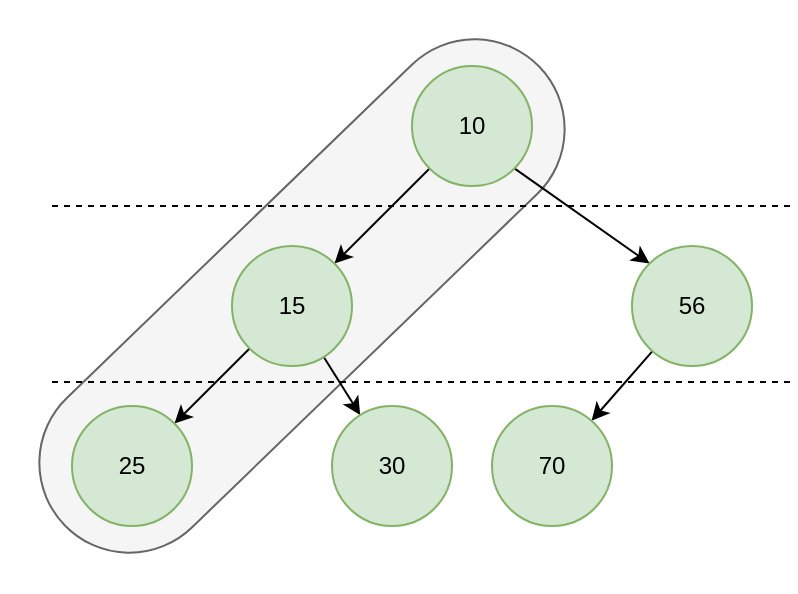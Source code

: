 <mxfile version="12.2.2" type="device" pages="1"><diagram id="n0e8WxNBBWobuaCLg8mo" name="堆树"><mxGraphModel dx="786" dy="537" grid="1" gridSize="10" guides="1" tooltips="1" connect="1" arrows="1" fold="1" page="1" pageScale="1" pageWidth="827" pageHeight="1169" math="0" shadow="0"><root><mxCell id="0"/><mxCell id="1" parent="0"/><mxCell id="XSGiKG2ndP5-dXPR3l4R-26" value="" style="rounded=1;whiteSpace=wrap;html=1;rotation=-44;fillColor=#f5f5f5;strokeColor=#666666;fontColor=#333333;arcSize=50;" vertex="1" parent="1"><mxGeometry x="70" y="180" width="330" height="90" as="geometry"/></mxCell><mxCell id="XSGiKG2ndP5-dXPR3l4R-4" value="" style="rounded=0;orthogonalLoop=1;jettySize=auto;html=1;exitX=0;exitY=1;exitDx=0;exitDy=0;" edge="1" parent="1" source="XSGiKG2ndP5-dXPR3l4R-1" target="XSGiKG2ndP5-dXPR3l4R-3"><mxGeometry relative="1" as="geometry"/></mxCell><mxCell id="XSGiKG2ndP5-dXPR3l4R-6" value="" style="rounded=0;orthogonalLoop=1;jettySize=auto;html=1;exitX=1;exitY=1;exitDx=0;exitDy=0;entryX=0;entryY=0;entryDx=0;entryDy=0;" edge="1" parent="1" source="XSGiKG2ndP5-dXPR3l4R-1" target="XSGiKG2ndP5-dXPR3l4R-5"><mxGeometry relative="1" as="geometry"/></mxCell><mxCell id="XSGiKG2ndP5-dXPR3l4R-1" value="10" style="ellipse;whiteSpace=wrap;html=1;aspect=fixed;fillColor=#d5e8d4;strokeColor=#82b366;" vertex="1" parent="1"><mxGeometry x="290" y="110" width="60" height="60" as="geometry"/></mxCell><mxCell id="XSGiKG2ndP5-dXPR3l4R-14" value="" style="edgeStyle=none;rounded=0;orthogonalLoop=1;jettySize=auto;html=1;" edge="1" parent="1" source="XSGiKG2ndP5-dXPR3l4R-5" target="XSGiKG2ndP5-dXPR3l4R-13"><mxGeometry relative="1" as="geometry"/></mxCell><mxCell id="XSGiKG2ndP5-dXPR3l4R-5" value="56" style="ellipse;whiteSpace=wrap;html=1;aspect=fixed;fillColor=#d5e8d4;strokeColor=#82b366;" vertex="1" parent="1"><mxGeometry x="400" y="200" width="60" height="60" as="geometry"/></mxCell><mxCell id="XSGiKG2ndP5-dXPR3l4R-13" value="70" style="ellipse;whiteSpace=wrap;html=1;aspect=fixed;fillColor=#d5e8d4;strokeColor=#82b366;" vertex="1" parent="1"><mxGeometry x="330" y="280" width="60" height="60" as="geometry"/></mxCell><mxCell id="XSGiKG2ndP5-dXPR3l4R-9" value="" style="edgeStyle=none;rounded=0;orthogonalLoop=1;jettySize=auto;html=1;" edge="1" parent="1" source="XSGiKG2ndP5-dXPR3l4R-3" target="XSGiKG2ndP5-dXPR3l4R-8"><mxGeometry relative="1" as="geometry"/></mxCell><mxCell id="XSGiKG2ndP5-dXPR3l4R-12" value="" style="edgeStyle=none;rounded=0;orthogonalLoop=1;jettySize=auto;html=1;" edge="1" parent="1" source="XSGiKG2ndP5-dXPR3l4R-3" target="XSGiKG2ndP5-dXPR3l4R-11"><mxGeometry relative="1" as="geometry"/></mxCell><mxCell id="XSGiKG2ndP5-dXPR3l4R-3" value="15" style="ellipse;whiteSpace=wrap;html=1;aspect=fixed;fillColor=#d5e8d4;strokeColor=#82b366;" vertex="1" parent="1"><mxGeometry x="200" y="200" width="60" height="60" as="geometry"/></mxCell><mxCell id="XSGiKG2ndP5-dXPR3l4R-11" value="30" style="ellipse;whiteSpace=wrap;html=1;aspect=fixed;fillColor=#d5e8d4;strokeColor=#82b366;" vertex="1" parent="1"><mxGeometry x="250" y="280" width="60" height="60" as="geometry"/></mxCell><mxCell id="XSGiKG2ndP5-dXPR3l4R-8" value="25" style="ellipse;whiteSpace=wrap;html=1;aspect=fixed;fillColor=#d5e8d4;strokeColor=#82b366;" vertex="1" parent="1"><mxGeometry x="120" y="280" width="60" height="60" as="geometry"/></mxCell><mxCell id="XSGiKG2ndP5-dXPR3l4R-22" value="" style="endArrow=none;dashed=1;html=1;" edge="1" parent="1"><mxGeometry width="50" height="50" relative="1" as="geometry"><mxPoint x="110" y="268" as="sourcePoint"/><mxPoint x="480" y="268" as="targetPoint"/></mxGeometry></mxCell><mxCell id="XSGiKG2ndP5-dXPR3l4R-24" value="" style="endArrow=none;dashed=1;html=1;" edge="1" parent="1"><mxGeometry width="50" height="50" relative="1" as="geometry"><mxPoint x="110" y="180" as="sourcePoint"/><mxPoint x="480" y="180" as="targetPoint"/></mxGeometry></mxCell></root></mxGraphModel></diagram></mxfile>